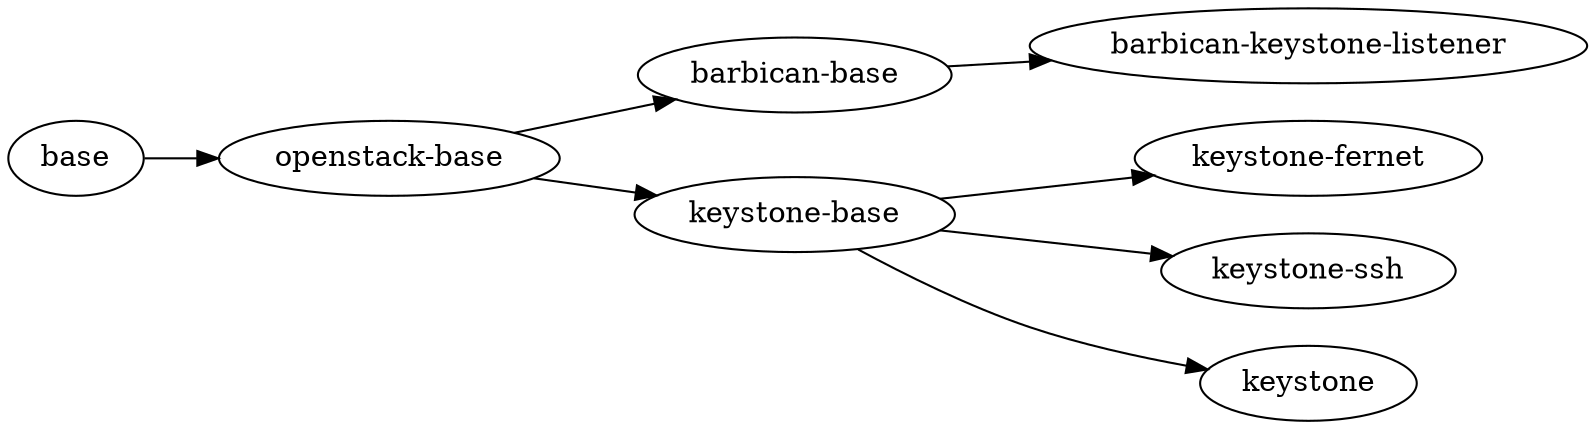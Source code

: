 // Docker Images Dependency
digraph {
rankdir=LR	base
	"barbican-base"
	"openstack-base" -> "barbican-base"
	"barbican-keystone-listener"
	"barbican-base" -> "barbican-keystone-listener"
	"keystone-fernet"
	"keystone-base" -> "keystone-fernet"
	"keystone-ssh"
	"keystone-base" -> "keystone-ssh"
	keystone
	"keystone-base" -> keystone
	"keystone-base"
	"openstack-base" -> "keystone-base"
	"openstack-base"
	base -> "openstack-base"
}
